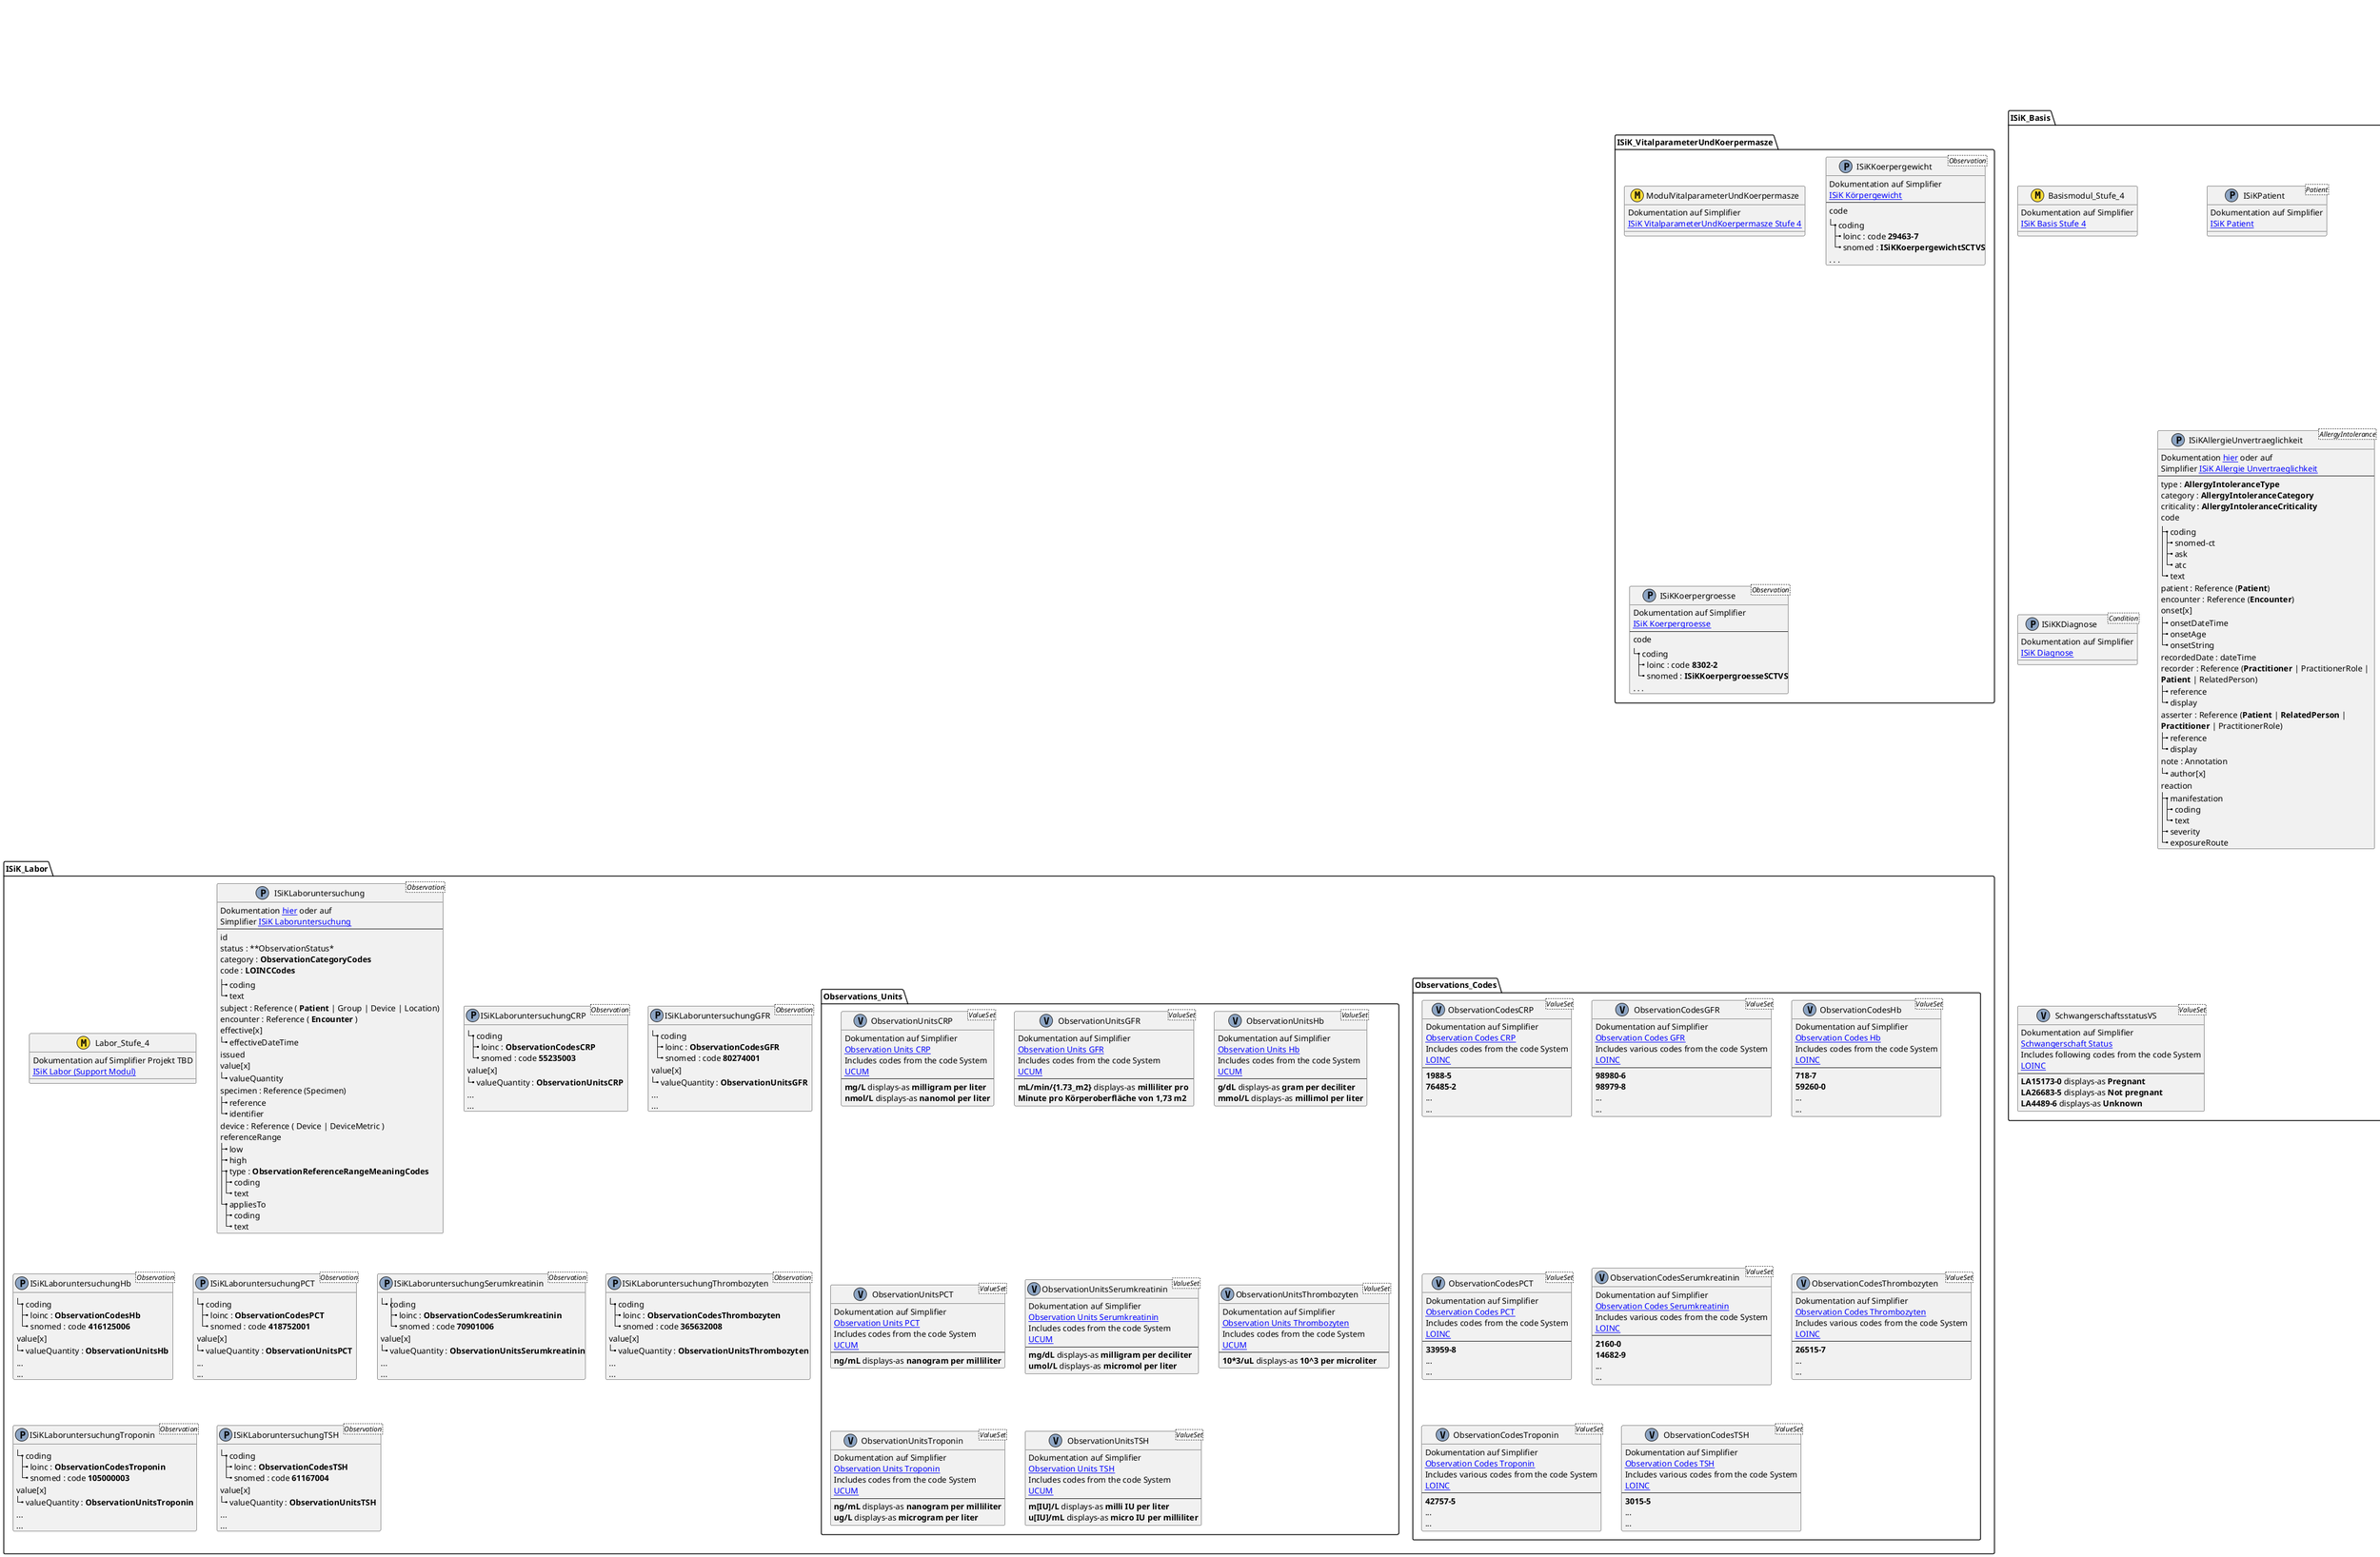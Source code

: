 @startuml amts_resourcediagram

' verhindere Probleme mit gewinkelten Krähenfüßen
'skinparam linetype ortho
 
' package Dummy{
' Entität01 }|..|| Entität02
' Entität03 }o..o| Entität04
' Entität05 ||--o{ Entität06
' Entität07 |o--|| Entität08
' }
 
 ' TODO:
 ' Vervollständigen im Sinne von: https://github.com/gematik/spec-ISiK-Medikation/blob/rc/main-stufe-4/Material/docs/Medikation%20Abgleich%20bestehende%20Spezifikationen.xlsx

namespace ISiK_VitalparameterUndKoerpermasze {
   class ModulVitalparameterUndKoerpermasze <<(M,#FFDC36)>>{
      Dokumentation auf Simplifier 
      [[https://simplifier.net/isik-vitalparameter-v4 ISiK VitalparameterUndKoerpermasze Stufe 4]]
   }
   class ISiKKoerpergewicht <Observation><<(P,#8DA5C4)>>{
      Dokumentation auf Simplifier 
      [[https://simplifier.net/isik-vitalparameter-und-koerpermasze-v4/isikkoerpergewicht ISiK Körpergewicht]]
      ---
      code
      |_ coding
         |_ loinc : code **29463-7**
         |_ snomed : **ISiKKoerpergewichtSCTVS**
      . . .
   }
   class ISiKKoerpergroesse <Observation><<(P,#8DA5C4)>>{
      Dokumentation auf Simplifier 
      [[https://simplifier.net/isik-vitalparameter-v4/isikkoerpergroesse ISiK Koerpergroesse]]
      ---
      code
      |_ coding
         |_ loinc : code **8302-2**
         |_ snomed : **ISiKKoerpergroesseSCTVS**
      . . .
   }
}

namespace ISiK_Basis {
   class Basismodul_Stufe_4 <<(M,#FFDC36)>>{
      Dokumentation auf Simplifier 
      [[https://simplifier.net/isik-basis-v4/~introduction ISiK Basis Stufe 4]]
   }
   class ISiKPatient <Patient><<(P,#8DA5C4)>>{
      Dokumentation auf Simplifier 
      [[https://simplifier.net/isik-basis-v4/isikpatient ISiK Patient]]
   }
   class ISiKKontaktGesundheitseinrichtung <Encounter><<(P,#8DA5C4)>>{
      Dokumentation auf Simplifier 
      [[https://simplifier.net/isik-basis-v4/isikkontaktgesundheitseinrichtung ISiK Kontakt Gesundheitseinrichtung]]
   }  
   class ISiKKDiagnose <Condition><<(P,#8DA5C4)>>{
      Dokumentation auf Simplifier 
      [[https://simplifier.net/isik-basis-v4/isikdiagnose ISiK Diagnose]]
   }
   
   class ISiKAllergieUnvertraeglichkeit <AllergyIntolerance><<(P,#8DA5C4)>>{
      Dokumentation [[https://simplifier.net/guide/isik-basis-v4/markdown-Datenobjekte-Datenobjekte_AllergieUnvertraeglichkeit hier]] oder auf
      Simplifier [[https://simplifier.net/isik-basis-v4/isikallergieunvertraeglichkeit ISiK Allergie Unvertraeglichkeit]]
      ---
      type : **AllergyIntoleranceType**
      category : **AllergyIntoleranceCategory**
      criticality : **AllergyIntoleranceCriticality**
      code
      |_ coding
         |_ snomed-ct
         |_ ask 
         |_ atc     
      |_ text
      patient : Reference (**Patient**)
      encounter : Reference (**Encounter**)
      onset[x]
      |_ onsetDateTime
      |_ onsetAge
      |_ onsetString
      recordedDate : dateTime
      recorder : Reference (**Practitioner** | PractitionerRole | \n**Patient** | RelatedPerson)
      |_ reference
      |_ display
      asserter	: Reference (**Patient** | **RelatedPerson** | \n**Practitioner** | PractitionerRole)
      |_ reference
      |_ display      
      note : Annotation
      |_ author[x]
      reaction
      |_ manifestation
         |_ coding
         |_ text      
      |_ severity	
      |_ exposureRoute
   }

   namespace Observations {

      class ISiKLebensZustand <Observation><<(P,#8DA5C4)>>{
         status : **ObservationStatus**
         code
         subject : Reference ( **Patient** | \nGroup | Device | Location)
         |_ reference
         effective[x]
         value[x]
      }

      class ISiKAlkoholAbusus <Observation><<(P,#8DA5C4)>>{
         category : secondary-finding **social-history**
         code : snomed sct **15167005**
         value[x]
         |_ valueBoolean
      }

      class ISiKRaucherStatus <Observation><<(P,#8DA5C4)>>{
         category : secondary-finding **social-history**
         code : snomed sct **77176002**
         value[x]
         |_ valueBoolean
      }

      class ISiKSchwangerschaftErwarteterEntbindungstermin <Observation><<(P,#8DA5C4)>>{
         code : **SchwangerschaftEtMethodeVS**
         value[x]
         |_ valueDateTime
      }

      class ISiKSchwangerschaftsstatus <Observation><<(P,#8DA5C4)>>{
         code : loinc **82810-3**
         value[x]
         |_ valueCodeableConcept : **SchwangerschaftsstatusVS**
         hasMember : Reference \n\t( **ISiKSchwangerschaftErwarteterEntbindungstermin** )
         |_ reference
      }

      class ISiKStillstatus <Observation><<(P,#8DA5C4)>>{
         code : snomed sct **1260078007**
         value[x]
         |_ valueBoolean
      }
   }

      class SchwangerschaftEtMethodeVS <ValueSet><<(V,#8DA5C4)>>{
         Dokumentation auf Simplifier 
         [[https://simplifier.net/isik-basis-v4/schwangerschaftetmethodevs Schwangerschaft Estimated Methode]]
         Includes following codes from the code System
         [[http://loinc.org LOINC]]
         --
         **11778-8** displays-as **Delivery date Estimated**
         **11779-6** displays-as **Delivery date Estimated** \n** from last menstrual period**
         **11780-4** displays-as **Delivery date Estimated** \n** from ovulation date**
      }

      class SchwangerschaftsstatusVS <ValueSet><<(V,#8DA5C4)>>{
         Dokumentation auf Simplifier 
         [[https://simplifier.net/isik-basis-v4/schwangerschaftsstatusvs Schwangerschaft Status]]
         Includes following codes from the code System
         [[http://loinc.org LOINC]]
         --
         **LA15173-0** displays-as **Pregnant**
         **LA26683-5** displays-as **Not pregnant**
         **LA4489-6** displays-as **Unknown**
      }

}

namespace ISiK_Medikation {

   class ISiKAMTSBewertung <RiskAssessment><<(P,#8DA5C4)>>{
      Dokumentation [[https://simplifier.net/guide/isik-medikation-v4/ImplementationGuide-markdown-Datenobjekte-Profile_AMTSBewertung hier]] oder auf
      Simplifier [[https://simplifier.net/isik-medikation-v4/isikamtsbewertung ISiK AMTS Bewertung]]
      ---
      id
      status
      code
      |_ coding
      |_ text
      subject : Reference( **Patient** )
      |_ reference
      encounter : Reference( **Encounter** )
      |_ reference
      occurrence[x]
      |_ occurrenceDateTime
      |_ occurrencePeriod
      condition : Reference( **Condition** )
      |_ reference
      reasonCode
      |_ coding
      |_ text
      reasonReference : Reference( **Condition** | **Observation** | \nDiagnosticReport | **DocumentReference** )
      |_ reference
      basis : Reference( **Resource** )
      |_ reference
      prediction
      |_ outcome
         |_ coding        
         |_ text
      . . .
   }
   
   class ISiKMedikament <Medication><<(P,#8DA5C4)>>{
      Dokumentation [[https://simplifier.net/guide/isik-medikation-v4/ImplementationGuide-markdown-Datenobjekte-Profile_Medikament hier]] oder auf 
      Simplifier [[https://simplifier.net/isik-medikation-v4/isikmedikament ISiK Medikament]]
      ---
   }
   'ISiKMedikation::itemReference --> ISiKMedikation

   class ISiKMedikationsInformation <MedicationStatement><<(P,#8DA5C4)>>{
      Dokumentation [[https://simplifier.net/guide/isik-medikation-v4/ImplementationGuide-markdown-Datenobjekte-Profile_MedikationsInformation hier]] oder auf 
      Simplifier [[https://simplifier.net/isik-medikation-v4/isikmedikationsinformation ISiK Medikationsinformation]]
      ---
      id
      ...
      ...
      AcceptedRisk : **Extension**
      |_ text
      |_ Bewertung : **ISiKAMTSBewertung**
   }

   class ISiKMedikationsVerabreichung <MedicationAdministration><<(P,#8DA5C4)>>{
      Dokumentation [[https://simplifier.net/guide/isik-medikation-v4/ImplementationGuide-markdown-Datenobjekte-Profile_MedikationsVerabreichung hier]] oder auf 
      Simplifier [[https://simplifier.net/isik-medikation-v4/isikmedikationsverabreichung ISiK Medikationsverabreichung]]
      ---
      id
      ...
      ...
      AcceptedRisk : **Extension**
      |_ text
      |_ Bewertung : **ISiKAMTSBewertung**
   }

   class ISiKMedikationsVerordnung <MedicationRequest><<(P,#8DA5C4)>>{
      Dokumentation [[https://simplifier.net/guide/isik-medikation-v4/ImplementationGuide-markdown-Datenobjekte-Profile_MedikationsVerordnung hier]] oder auf
      Simplifier [[https://simplifier.net/isik-medikation-v4/isikmedikationsverordnung ISiK Medikationsverordnung]]
      ---
      id
      ...
      ...
      AcceptedRisk : **Extension**
      |_ text
      |_ Bewertung : **ISiKAMTSBewertung**
   }
}

namespace ISiK_Labor {
    class Labor_Stufe_4 <<(M,#FFDC36)>>{
      Dokumentation auf Simplifier Projekt TBD
      [[https://simplifier.net/isik-labor-v4/~introduction ISiK Labor (Support Modul)]]
   }
 
 class ISiKLaboruntersuchung <Observation><<(P,#8DA5C4)>>{
      Dokumentation [[https://simplifier.net/guide/isik-labor-v4/ImplementationGuide-markdown-Datenobjekte-Profile_Laboruntersuchung hier]] oder auf
      Simplifier [[https://simplifier.net/isik-labor-v4/isiklaboruntersuchung ISiK Laboruntersuchung]]
      ---
       id
      status : **ObservationStatus*
      category : **ObservationCategoryCodes**
      code : **LOINCCodes**
      |_ coding
      |_ text
      subject : Reference ( **Patient** | Group | Device | Location)
      encounter : Reference ( **Encounter** )
      effective[x]
      |_ effectiveDateTime
      issued
      value[x]
      |_ valueQuantity
      specimen : Reference (Specimen)
      |_ reference
      |_ identifier
      device : Reference ( Device | DeviceMetric )
      referenceRange
      |_ low
      |_ high 
      |_ type : **ObservationReferenceRangeMeaningCodes**
         |_ coding
         |_ text
      |_ appliesTo
         |_ coding
         |_ text
   }
   'ISiKMedikation::itemReference --> ISiKMedikation

   class ISiKLaboruntersuchungCRP <Observation><<(P,#8DA5C4)>>{
      |_ coding
         |_ loinc : **ObservationCodesCRP**
         |_ snomed : code **55235003**
      value[x]
      |_ valueQuantity : **ObservationUnitsCRP**
      ...
      ...
   }

   class ISiKLaboruntersuchungGFR <Observation><<(P,#8DA5C4)>>{
      |_ coding
         |_ loinc : **ObservationCodesGFR**
         |_ snomed : code **80274001**
      value[x]
      |_ valueQuantity : **ObservationUnitsGFR**
      ...
      ...
   }

   class ISiKLaboruntersuchungHb <Observation><<(P,#8DA5C4)>>{
      |_ coding
         |_ loinc : **ObservationCodesHb**
         |_ snomed : code **416125006**
      value[x]
      |_ valueQuantity : **ObservationUnitsHb**
      ...
      ...
   }

   class ISiKLaboruntersuchungPCT <Observation><<(P,#8DA5C4)>>{
      |_ coding
         |_ loinc : **ObservationCodesPCT**
         |_ snomed : code **418752001**
      value[x]
      |_ valueQuantity : **ObservationUnitsPCT**
      ...
      ...
   }

   class ISiKLaboruntersuchungSerumkreatinin <Observation><<(P,#8DA5C4)>>{
     |_ coding
         |_ loinc : **ObservationCodesSerumkreatinin**
         |_ snomed : code **70901006**
      value[x]
      |_ valueQuantity : **ObservationUnitsSerumkreatinin**
      ...
      ...
   }

   class ISiKLaboruntersuchungThrombozyten <Observation><<(P,#8DA5C4)>>{
      |_ coding
         |_ loinc : **ObservationCodesThrombozyten**
         |_ snomed : code **365632008**
      value[x]
      |_ valueQuantity : **ObservationUnitsThrombozyten**
      ...
      ...
   }
   class ISiKLaboruntersuchungTroponin <Observation><<(P,#8DA5C4)>>{
      |_ coding
         |_ loinc : **ObservationCodesTroponin**
         |_ snomed : code **105000003**
      value[x]
      |_ valueQuantity : **ObservationUnitsTroponin**
      ...
      ...
   }

   class ISiKLaboruntersuchungTSH <Observation><<(P,#8DA5C4)>>{
      |_ coding
         |_ loinc : **ObservationCodesTSH**
         |_ snomed : code **61167004**
      value[x]
      |_ valueQuantity : **ObservationUnitsTSH**
      ...
      ...
   }

   namespace Observations_Codes {
      class ObservationCodesCRP <ValueSet><<(V,#8DA5C4)>>{
         Dokumentation auf Simplifier 
         [[https://simplifier.net/isik-labor-v4/observationcodescrp Observation Codes CRP]]
         Includes codes from the code System
         [[http://loinc.org LOINC]]
         --
         **1988-5**
         **76485-2**
         ...
         ...
      }

      class ObservationCodesGFR <ValueSet><<(V,#8DA5C4)>>{
         Dokumentation auf Simplifier 
         [[https://simplifier.net/isik-labor-v4/observationcodesgfr Observation Codes GFR]]
         Includes various codes from the code System
         [[http://loinc.org LOINC]]
         --
         **98980-6**
         **98979-8**
         ...
         ...
      }

      class ObservationCodesHb <ValueSet><<(V,#8DA5C4)>>{
         Dokumentation auf Simplifier 
         [[https://simplifier.net/isik-labor-v4/observationcodeshb Observation Codes Hb]]
         Includes codes from the code System
         [[http://loinc.org LOINC]]
         --
         **718-7**
         **59260-0**
         ...
         ...
      }

      class ObservationCodesPCT <ValueSet><<(V,#8DA5C4)>>{
         Dokumentation auf Simplifier 
         [[https://simplifier.net/isik-labor-v4/observationcodespct Observation Codes PCT]]
         Includes codes from the code System
         [[http://loinc.org LOINC]]
         --
         **33959-8**
         ...
         ...
      }

      class ObservationCodesSerumkreatinin <ValueSet><<(V,#8DA5C4)>>{
         Dokumentation auf Simplifier 
         [[https://simplifier.net/isik-labor-v4/observationcodesserumkreatinin Observation Codes Serumkreatinin]]
         Includes various codes from the code System
         [[http://loinc.org LOINC]]
         --
         **2160-0**
         **14682-9**
         ...
         ...
      }

      class ObservationCodesThrombozyten <ValueSet><<(V,#8DA5C4)>>{
         Dokumentation auf Simplifier 
         [[https://simplifier.net/isik-labor-v4/observationcodesthrombozyten Observation Codes Thrombozyten]]
         Includes various codes from the code System
         [[http://loinc.org LOINC]]
         --
         **26515-7**
         ...
         ...
      }

      class ObservationCodesTroponin <ValueSet><<(V,#8DA5C4)>>{
         Dokumentation auf Simplifier 
         [[https://simplifier.net/isik-labor-v4/observationcodestroponin Observation Codes Troponin]]
         Includes various codes from the code System
         [[http://loinc.org LOINC]]
         --
         **42757-5**
         ...
         ...
      }

      class ObservationCodesTSH <ValueSet><<(V,#8DA5C4)>>{
         Dokumentation auf Simplifier 
         [[https://simplifier.net/isik-labor-v4/observationcodestsh Observation Codes TSH]]
         Includes various codes from the code System
         [[http://loinc.org LOINC]]
         --
         **3015-5**
         ...
         ...
      }

   }
   namespace Observations_Units {
      class ObservationUnitsCRP <ValueSet><<(V,#8DA5C4)>>{
         Dokumentation auf Simplifier 
         [[https://simplifier.net/isik-labor-v4/observationunitscrp Observation Units CRP]]
         Includes codes from the code System
         [[http://unitsofmeasure.org UCUM]]
         --
         **mg/L** displays-as **milligram per liter**
         **nmol/L** displays-as **nanomol per liter**
      }

      class ObservationUnitsGFR <ValueSet><<(V,#8DA5C4)>>{
         Dokumentation auf Simplifier 
         [[https://simplifier.net/isik-labor-v4/observationunitsgfr Observation Units GFR]]
         Includes codes from the code System
         [[http://unitsofmeasure.org UCUM]]
         --
         **mL/min/{1.73_m2}** displays-as **milliliter pro** \n**Minute pro Körperoberfläche von 1,73 m2**
      }

      class ObservationUnitsHb <ValueSet><<(V,#8DA5C4)>>{
         Dokumentation auf Simplifier 
         [[https://simplifier.net/isik-labor-v4/observationunitshb Observation Units Hb]]
         Includes codes from the code System
         [[http://unitsofmeasure.org UCUM]]
         --
         **g/dL** displays-as **gram per deciliter**
         **mmol/L** displays-as **millimol per liter**
      }

      class ObservationUnitsPCT <ValueSet><<(V,#8DA5C4)>>{
         Dokumentation auf Simplifier 
         [[https://simplifier.net/isik-labor-v4/observationunitspct Observation Units PCT]]
         Includes codes from the code System
         [[http://unitsofmeasure.org UCUM]]
         --
         **ng/mL** displays-as **nanogram per milliliter**
      }

      class ObservationUnitsSerumkreatinin <ValueSet><<(V,#8DA5C4)>>{
         Dokumentation auf Simplifier 
         [[https://simplifier.net/isik-labor-v4/observationunitsserumkreatinin Observation Units Serumkreatinin]]
         Includes codes from the code System
         [[http://unitsofmeasure.org UCUM]]
         --
         **mg/dL** displays-as **milligram per deciliter**
         **umol/L** displays-as **micromol per liter**
      }

      class ObservationUnitsThrombozyten <ValueSet><<(V,#8DA5C4)>>{
         Dokumentation auf Simplifier 
         [[https://simplifier.net/isik-labor-v4/observationunitsthrombozyten Observation Units Thrombozyten]]
         Includes codes from the code System
         [[http://unitsofmeasure.org UCUM]]
         --
         **10*3/uL** displays-as **10^3 per microliter**
      }

      class ObservationUnitsTroponin <ValueSet><<(V,#8DA5C4)>>{
         Dokumentation auf Simplifier 
         [[https://simplifier.net/isik-labor-v4/observationunitstroponin Observation Units Troponin]]
         Includes codes from the code System
         [[http://unitsofmeasure.org UCUM]]
         --
         **ng/mL** displays-as **nanogram per milliliter**
         **ug/L** displays-as **microgram per liter**
      }

      class ObservationUnitsTSH <ValueSet><<(V,#8DA5C4)>>{
         Dokumentation auf Simplifier 
         [[https://simplifier.net/isik-labor-v4/observationunitstsh Observation Units TSH]]
         Includes codes from the code System
         [[http://unitsofmeasure.org UCUM]]
         --
         **m[IU]/L** displays-as **milli IU per liter**
         **u[IU]/mL** displays-as **micro IU per milliliter**
      }
   }

}

namespace HL7_FHIR_R4_Core {
   class Foundation_Modul <<(M,#FFAAAA)>>{
      Dokumentation auf HL7 Org
      [[https://hl7.org/fhir/R4/ HL7 FHIR R4 Core Foundation]]
   }

   class LOINCCodes <ValueSet><<(V,#8DA5C4)>>{
      Dokumentation auf HL7 Org 
      [[http://hl7.org/fhir/ValueSet/observation-codes Observation Codes]]
      Includes all codes from the underlying code system [[https://loinc.org/ LOINC]]
   }

   class AllergyIntoleranceCriticality <ValueSet><<(V,#8DA5C4)>>{
      Dokumentation auf HL7 Org 
      [[https://hl7.org/fhir/R4/valueset-allergy-intolerance-criticality.html Allergy Intolerance Criticality]]
      Das entsprechende Standard-ValueSet beeinhatet das komplette \nCode System des zugehörigen [[https://hl7.org/fhir/R4/codesystem-allergy-intolerance-criticality.html Code System of Criticality]]
   }
   class AllergyIntoleranceVerificationStatus <ValueSet><<(V,#8DA5C4)>>{
      Dokumentation auf HL7 Org 
      [[https://www.hl7.org/fhir/R4/valueset-allergyintolerance-verification.html Allergy Intolerance Verification Status]]
      Das entsprechende Standard-ValueSet beeinhatet das komplette \nCode System des zugehörigen [[https://www.hl7.org/fhir/R4/codesystem-allergyintolerance-verification.html Code System of Verification Status]]
   }
   class AllergyIntoleranceClinicalStatus <ValueSet><<(V,#8DA5C4)>>{
      Dokumentation auf HL7 Org 
      [[https://www.hl7.org/fhir/R4/valueset-allergyintolerance-clinical.html Allergy Intolerance Clinical Status]]
      Das entsprechende Standard-ValueSet beeinhatet das komplette \nCode System des zugehörigen [[https://www.hl7.org/fhir/R4/codesystem-allergyintolerance-clinical.html Code System of Clinical Status]]
   }
   class ReactionEventSeverity <ValueSet><<(V,#8DA5C4)>> {
      Dokumentation auf HL7 Org 
      [[https://hl7.org/fhir/R4/valueset-reaction-event-severity.html Reaction Eventu Severity]]
      Das entsprechende Standard-ValueSet beeinhatet das komplette \nCode System des zugehörigen [[https://hl7.org/fhir/R4/codesystem-reaction-event-severity.html Code System of Severity]]
   }
   class ObservationCategory <ValueSet><<(V,#8DA5C4)>>{
      Dokumentation auf HL7 Org 
      [[https://hl7.org/fhir/R4/valueset-observation-category.html Observation Category]]
      Das entsprechende Standard-ValueSet beeinhatet das komplette \nCode System des zugehörigen [[https://hl7.org/fhir/R4/codesystem-observation-category.html Code System of Observation Category]]
   }

   class ObservationStatus <ValueSet><<(V,#8DA5C4)>>{
      Dokumentation auf HL7 Org 
      [[https://hl7.org/fhir/R4/valueset-observation-status Observation Status]]
      Includes all codes from the underlying code system 
      [[https://hl7.org/fhir/R4/codesystem-observation-status.html Code System of Observation Status]]
   }

   class ObservationReferenceRangeMeaningCodes <ValueSet><<(V,#8DA5C4)>>{
      Dokumentation auf HL7 Org 
      [[http://hl7.org/fhir/ValueSet/referencerange-meaning Observation Reference Meaning Codes]]
      Includes all codes from the underlying code system 
      [[http://terminology.hl7.org/CodeSystem/referencerange-meaning Code System of Observation Reference Meaning Codes]]
   }

   class ObservationMethods <ValueSet><<(V,#8DA5C4)>>{
      Dokumentation auf HL7 Org 
      [[http://hl7.org/fhir/ValueSet/observation-methods Observation Methods]]
      Includes codes from the underlying code system 
      [[http://snomed.info/sct SNOMED CT]] where the \nconcept is Technique, Action or Patient evaluation procedure.
      --
      codes : **$CS-SCT** is-a **[[http://snomed.info/id/72394005 272394005]]**
      codes : **$CS-SCT** is-a **[[http://snomed.info/id/129264002 129264002]]**
      codes : **$CS-SCT** is-a **[[http://snomed.info/id/386053000 386053000]]**
   }

   class ObservationInterpretationCodes <ValueSet><<(V,#8DA5C4)>>{
      Dokumentation auf HL7 Org 
      [[http://hl7.org/fhir/R4/ValueSet/observation-interpretation Observation Interpretation]]
      Includes all codes from the underlying code system
      [[http://terminology.hl7.org/CodeSystem/v3-ObservationInterpretation Code System of Observation Interpretation]]
   }
}

@enduml